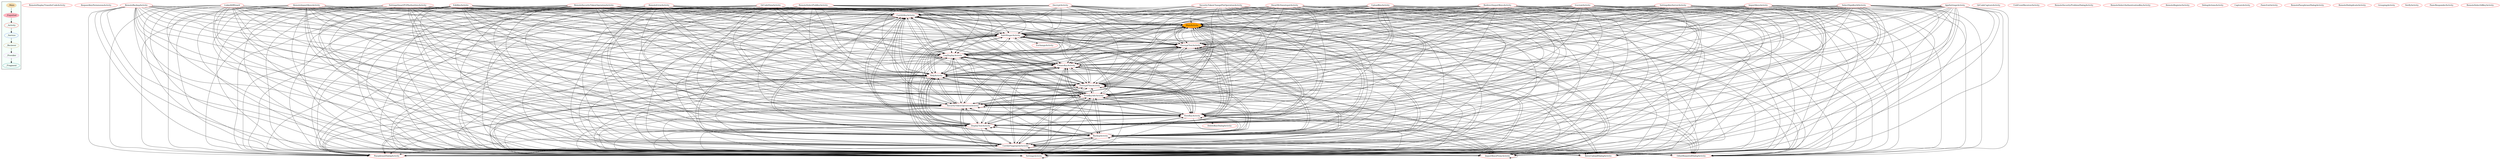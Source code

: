 digraph G {
subgraph cluster_legend{ 
bgcolor=mintcream;
_Activity[color = red];
_Service[color = royalblue];
_Provider[color = violet];
_Reciever[color = peru];
_Fragment[color = teal];
_Main[style=filled, fillcolor=wheat, color = mintcream];
_Exported[style=filled, fillcolor=lightpink, color = mintcream];
_Main -> _Exported -> _Activity -> _Service -> _Reciever -> _Provider -> _Fragment; 
}
RemoteDisplayTransferCodeActivity[color = red];
RequestKeyPermissionActivity[color = red];
RedirectImportKeysActivity[color = red];
RetryUploadDialogActivity[color = red];
UploadKeyActivity[color = red];
SettingsKeyServerActivity[color = red];
RemoteImportKeysActivity[color = red];
CertifyKeyActivity[color = red];
RemoteBackupActivity[color = red];
OrbotRequiredDialogActivity[color = red];
QrCodeCaptureActivity[color = red];
DecryptActivity[color = red];
UsbEventReceiverActivity[color = red];
RemoteSecurityProblemDialogActivity[color = red];
MainActivity[style=filled, fillcolor=orange, color = red];
SelectSignKeyIdActivity[color = red];
RemoteSelectAuthenticationKeyActivity[color = red];
ImportKeysActivity[color = red];
RemoteRegisterActivity[color = red];
CertifyFingerprintActivity[color = red];
SettingsActivity[color = red];
EditKeyActivity[color = red];
PassphraseDialogActivity[color = red];
ExchangeActivity[color = red];
DebugActionsActivity[color = red];
DeleteKeyDialogActivity[color = red];
CaptureActivity[color = red];
BackupActivity[color = red];
DisplayTextActivity[color = red];
ImportKeysProxyActivity[color = red];
PanicExitActivity[color = red];
RemotePassphraseDialogActivity[color = red];
RemoteDeduplicateActivity[color = red];
SecurityTokenChangePinOperationActivity[color = red];
ViewKeyActivity[color = red];
SecurityTokenOperationActivity[color = red];
ViewKeyAdvActivity[color = red];
EncryptFilesActivity[color = red];
AppSettingsActivity[color = red];
RemoteSelectPubKeyActivity[color = red];
HelpActivity[color = red];
GroupingActivity[color = red];
EncryptActivity[color = red];
SettingsSmartPGPAuthoritiesActivity[color = red];
CreateKeyActivity[color = red];
VerifyActivity[color = red];
RemoteSecurityTokenOperationActivity[color = red];
LogDisplayActivity[color = red];
EncryptTextActivity[color = red];
QrCodeViewActivity[color = red];
ShowNfcSweetspotActivity[color = red];
LinkedIdWizard[color = red];
SafeSlingerActivity[color = red];
RemoteErrorActivity[color = red];
PanicResponderActivity[color = red];
RemoteSelectIdKeyActivity[color = red];

 RedirectImportKeysActivity -> HelpActivity
 RedirectImportKeysActivity -> CreateKeyActivity
 RedirectImportKeysActivity -> SecurityTokenOperationActivity
 RedirectImportKeysActivity -> CertifyKeyActivity
 RedirectImportKeysActivity -> BackupActivity
 RedirectImportKeysActivity -> CertifyFingerprintActivity
 RedirectImportKeysActivity -> EncryptFilesActivity
 RedirectImportKeysActivity -> PassphraseDialogActivity
 RedirectImportKeysActivity -> MainActivity
 RedirectImportKeysActivity -> ViewKeyActivity
 RedirectImportKeysActivity -> SettingsActivity
 RedirectImportKeysActivity -> ImportKeysProxyActivity
 RedirectImportKeysActivity -> LogDisplayActivity
 RedirectImportKeysActivity -> SafeSlingerActivity
 RedirectImportKeysActivity -> RetryUploadDialogActivity
 RedirectImportKeysActivity -> ViewKeyAdvActivity
 RedirectImportKeysActivity -> OrbotRequiredDialogActivity
 RedirectImportKeysActivity -> EncryptTextActivity
 RedirectImportKeysActivity -> DisplayTextActivity
 UploadKeyActivity -> CertifyKeyActivity
 UploadKeyActivity -> RetryUploadDialogActivity
 UploadKeyActivity -> LogDisplayActivity
 UploadKeyActivity -> MainActivity
 UploadKeyActivity -> EncryptTextActivity
 UploadKeyActivity -> DisplayTextActivity
 UploadKeyActivity -> CertifyFingerprintActivity
 UploadKeyActivity -> SettingsActivity
 UploadKeyActivity -> ViewKeyActivity
 UploadKeyActivity -> ImportKeysProxyActivity
 UploadKeyActivity -> SecurityTokenOperationActivity
 UploadKeyActivity -> SafeSlingerActivity
 UploadKeyActivity -> BackupActivity
 UploadKeyActivity -> ViewKeyAdvActivity
 UploadKeyActivity -> PassphraseDialogActivity
 UploadKeyActivity -> OrbotRequiredDialogActivity
 UploadKeyActivity -> EncryptFilesActivity
 UploadKeyActivity -> HelpActivity
 UploadKeyActivity -> CreateKeyActivity
 SettingsKeyServerActivity -> ViewKeyActivity
 SettingsKeyServerActivity -> ViewKeyAdvActivity
 SettingsKeyServerActivity -> SecurityTokenOperationActivity
 SettingsKeyServerActivity -> BackupActivity
 SettingsKeyServerActivity -> SafeSlingerActivity
 SettingsKeyServerActivity -> PassphraseDialogActivity
 SettingsKeyServerActivity -> EncryptFilesActivity
 SettingsKeyServerActivity -> OrbotRequiredDialogActivity
 SettingsKeyServerActivity -> HelpActivity
 SettingsKeyServerActivity -> CreateKeyActivity
 SettingsKeyServerActivity -> ImportKeysProxyActivity
 SettingsKeyServerActivity -> MainActivity
 SettingsKeyServerActivity -> CertifyKeyActivity
 SettingsKeyServerActivity -> LogDisplayActivity
 SettingsKeyServerActivity -> DisplayTextActivity
 SettingsKeyServerActivity -> RetryUploadDialogActivity
 SettingsKeyServerActivity -> EncryptTextActivity
 SettingsKeyServerActivity -> CertifyFingerprintActivity
 SettingsKeyServerActivity -> SettingsActivity
 RemoteImportKeysActivity -> EncryptFilesActivity
 RemoteImportKeysActivity -> PassphraseDialogActivity
 RemoteImportKeysActivity -> OrbotRequiredDialogActivity
 RemoteImportKeysActivity -> BackupActivity
 RemoteImportKeysActivity -> HelpActivity
 RemoteImportKeysActivity -> CertifyFingerprintActivity
 RemoteImportKeysActivity -> SettingsActivity
 RemoteImportKeysActivity -> ViewKeyActivity
 RemoteImportKeysActivity -> CertifyKeyActivity
 RemoteImportKeysActivity -> SecurityTokenOperationActivity
 RemoteImportKeysActivity -> MainActivity
 RemoteImportKeysActivity -> EncryptTextActivity
 RemoteImportKeysActivity -> DisplayTextActivity
 RemoteImportKeysActivity -> SafeSlingerActivity
 RemoteImportKeysActivity -> CreateKeyActivity
 RemoteImportKeysActivity -> RetryUploadDialogActivity
 RemoteImportKeysActivity -> ImportKeysProxyActivity
 RemoteImportKeysActivity -> LogDisplayActivity
 RemoteImportKeysActivity -> ViewKeyAdvActivity
 CertifyKeyActivity -> OrbotRequiredDialogActivity
 CertifyKeyActivity -> ViewKeyAdvActivity
 CertifyKeyActivity -> SecurityTokenOperationActivity
 CertifyKeyActivity -> ViewKeyActivity
 CertifyKeyActivity -> EncryptFilesActivity
 CertifyKeyActivity -> PassphraseDialogActivity
 CertifyKeyActivity -> SettingsActivity
 CertifyKeyActivity -> SafeSlingerActivity
 CertifyKeyActivity -> RetryUploadDialogActivity
 CertifyKeyActivity -> CertifyFingerprintActivity
 CertifyKeyActivity -> MainActivity
 CertifyKeyActivity -> EncryptTextActivity
 CertifyKeyActivity -> CertifyKeyActivity
 CertifyKeyActivity -> LogDisplayActivity
 CertifyKeyActivity -> DisplayTextActivity
 CertifyKeyActivity -> HelpActivity
 CertifyKeyActivity -> BackupActivity
 CertifyKeyActivity -> ImportKeysProxyActivity
 CertifyKeyActivity -> CreateKeyActivity
 RemoteBackupActivity -> ViewKeyAdvActivity
 RemoteBackupActivity -> EncryptFilesActivity
 RemoteBackupActivity -> PassphraseDialogActivity
 RemoteBackupActivity -> ViewKeyActivity
 RemoteBackupActivity -> CreateKeyActivity
 RemoteBackupActivity -> SecurityTokenOperationActivity
 RemoteBackupActivity -> CertifyFingerprintActivity
 RemoteBackupActivity -> ImportKeysProxyActivity
 RemoteBackupActivity -> SafeSlingerActivity
 RemoteBackupActivity -> DisplayTextActivity
 RemoteBackupActivity -> OrbotRequiredDialogActivity
 RemoteBackupActivity -> RetryUploadDialogActivity
 RemoteBackupActivity -> EncryptTextActivity
 RemoteBackupActivity -> CertifyKeyActivity
 RemoteBackupActivity -> MainActivity
 RemoteBackupActivity -> LogDisplayActivity
 RemoteBackupActivity -> SettingsActivity
 RemoteBackupActivity -> BackupActivity
 RemoteBackupActivity -> HelpActivity
 DecryptActivity -> CertifyFingerprintActivity
 DecryptActivity -> HelpActivity
 DecryptActivity -> CreateKeyActivity
 DecryptActivity -> BackupActivity
 DecryptActivity -> SafeSlingerActivity
 DecryptActivity -> ViewKeyAdvActivity
 DecryptActivity -> OrbotRequiredDialogActivity
 DecryptActivity -> ImportKeysProxyActivity
 DecryptActivity -> LogDisplayActivity
 DecryptActivity -> SettingsActivity
 DecryptActivity -> DisplayTextActivity
 DecryptActivity -> EncryptTextActivity
 DecryptActivity -> RetryUploadDialogActivity
 DecryptActivity -> MainActivity
 DecryptActivity -> EncryptFilesActivity
 DecryptActivity -> PassphraseDialogActivity
 DecryptActivity -> ViewKeyActivity
 DecryptActivity -> SecurityTokenOperationActivity
 DecryptActivity -> CertifyKeyActivity
 MainActivity -> MainActivity
 MainActivity -> EncryptTextActivity
 MainActivity -> RetryUploadDialogActivity
 MainActivity -> DisplayTextActivity
 MainActivity -> CreateKeyActivity
 MainActivity -> LogDisplayActivity
 MainActivity -> ImportKeysProxyActivity
 MainActivity -> OrbotRequiredDialogActivity
 MainActivity -> ViewKeyAdvActivity
 MainActivity -> ViewKeyActivity
 MainActivity -> EncryptFilesActivity
 MainActivity -> PassphraseDialogActivity
 MainActivity -> BackupActivity
 MainActivity -> SafeSlingerActivity
 MainActivity -> HelpActivity
 MainActivity -> SettingsActivity
 MainActivity -> SecurityTokenOperationActivity
 MainActivity -> CertifyKeyActivity
 MainActivity -> CertifyFingerprintActivity
 SelectSignKeyIdActivity -> ViewKeyAdvActivity
 SelectSignKeyIdActivity -> PassphraseDialogActivity
 SelectSignKeyIdActivity -> EncryptFilesActivity
 SelectSignKeyIdActivity -> ViewKeyActivity
 SelectSignKeyIdActivity -> SettingsActivity
 SelectSignKeyIdActivity -> ImportKeysProxyActivity
 SelectSignKeyIdActivity -> SafeSlingerActivity
 SelectSignKeyIdActivity -> DisplayTextActivity
 SelectSignKeyIdActivity -> EncryptTextActivity
 SelectSignKeyIdActivity -> RetryUploadDialogActivity
 SelectSignKeyIdActivity -> OrbotRequiredDialogActivity
 SelectSignKeyIdActivity -> MainActivity
 SelectSignKeyIdActivity -> CertifyKeyActivity
 SelectSignKeyIdActivity -> LogDisplayActivity
 SelectSignKeyIdActivity -> CertifyFingerprintActivity
 SelectSignKeyIdActivity -> HelpActivity
 SelectSignKeyIdActivity -> SecurityTokenOperationActivity
 SelectSignKeyIdActivity -> CreateKeyActivity
 SelectSignKeyIdActivity -> BackupActivity
 ImportKeysActivity -> EncryptTextActivity
 ImportKeysActivity -> RetryUploadDialogActivity
 ImportKeysActivity -> DisplayTextActivity
 ImportKeysActivity -> ViewKeyAdvActivity
 ImportKeysActivity -> LogDisplayActivity
 ImportKeysActivity -> ViewKeyActivity
 ImportKeysActivity -> OrbotRequiredDialogActivity
 ImportKeysActivity -> EncryptFilesActivity
 ImportKeysActivity -> PassphraseDialogActivity
 ImportKeysActivity -> ImportKeysProxyActivity
 ImportKeysActivity -> CreateKeyActivity
 ImportKeysActivity -> SafeSlingerActivity
 ImportKeysActivity -> BackupActivity
 ImportKeysActivity -> HelpActivity
 ImportKeysActivity -> SettingsActivity
 ImportKeysActivity -> SecurityTokenOperationActivity
 ImportKeysActivity -> MainActivity
 ImportKeysActivity -> CertifyFingerprintActivity
 ImportKeysActivity -> CertifyKeyActivity
 CertifyFingerprintActivity -> RetryUploadDialogActivity
 CertifyFingerprintActivity -> DisplayTextActivity
 CertifyFingerprintActivity -> OrbotRequiredDialogActivity
 CertifyFingerprintActivity -> CertifyKeyActivity
 CertifyFingerprintActivity -> EncryptFilesActivity
 CertifyFingerprintActivity -> PassphraseDialogActivity
 CertifyFingerprintActivity -> ViewKeyActivity
 CertifyFingerprintActivity -> MainActivity
 CertifyFingerprintActivity -> SecurityTokenOperationActivity
 CertifyFingerprintActivity -> CertifyFingerprintActivity
 CertifyFingerprintActivity -> SettingsActivity
 CertifyFingerprintActivity -> SafeSlingerActivity
 CertifyFingerprintActivity -> BackupActivity
 CertifyFingerprintActivity -> HelpActivity
 CertifyFingerprintActivity -> EncryptTextActivity
 CertifyFingerprintActivity -> ViewKeyAdvActivity
 CertifyFingerprintActivity -> CreateKeyActivity
 CertifyFingerprintActivity -> LogDisplayActivity
 CertifyFingerprintActivity -> ImportKeysProxyActivity
 SettingsActivity -> CreateKeyActivity
 SettingsActivity -> MainActivity
 SettingsActivity -> SettingsActivity
 SettingsActivity -> HelpActivity
 EditKeyActivity -> ViewKeyAdvActivity
 EditKeyActivity -> OrbotRequiredDialogActivity
 EditKeyActivity -> ViewKeyActivity
 EditKeyActivity -> EncryptFilesActivity
 EditKeyActivity -> PassphraseDialogActivity
 EditKeyActivity -> SecurityTokenOperationActivity
 EditKeyActivity -> ImportKeysProxyActivity
 EditKeyActivity -> CertifyFingerprintActivity
 EditKeyActivity -> SettingsActivity
 EditKeyActivity -> DisplayTextActivity
 EditKeyActivity -> RetryUploadDialogActivity
 EditKeyActivity -> SafeSlingerActivity
 EditKeyActivity -> MainActivity
 EditKeyActivity -> EncryptTextActivity
 EditKeyActivity -> LogDisplayActivity
 EditKeyActivity -> CertifyKeyActivity
 EditKeyActivity -> CreateKeyActivity
 EditKeyActivity -> BackupActivity
 EditKeyActivity -> HelpActivity
 BackupActivity -> ViewKeyAdvActivity
 BackupActivity -> PassphraseDialogActivity
 BackupActivity -> OrbotRequiredDialogActivity
 BackupActivity -> EncryptFilesActivity
 BackupActivity -> DisplayTextActivity
 BackupActivity -> ImportKeysProxyActivity
 BackupActivity -> BackupActivity
 BackupActivity -> HelpActivity
 BackupActivity -> LogDisplayActivity
 BackupActivity -> CreateKeyActivity
 BackupActivity -> MainActivity
 BackupActivity -> EncryptTextActivity
 BackupActivity -> ViewKeyActivity
 BackupActivity -> RetryUploadDialogActivity
 BackupActivity -> SecurityTokenOperationActivity
 BackupActivity -> CertifyKeyActivity
 BackupActivity -> SafeSlingerActivity
 BackupActivity -> CertifyFingerprintActivity
 BackupActivity -> SettingsActivity
 DisplayTextActivity -> MainActivity
 DisplayTextActivity -> EncryptTextActivity
 DisplayTextActivity -> CertifyKeyActivity
 DisplayTextActivity -> LogDisplayActivity
 DisplayTextActivity -> DisplayTextActivity
 DisplayTextActivity -> SettingsActivity
 DisplayTextActivity -> RetryUploadDialogActivity
 DisplayTextActivity -> CertifyFingerprintActivity
 DisplayTextActivity -> SafeSlingerActivity
 DisplayTextActivity -> ViewKeyAdvActivity
 DisplayTextActivity -> OrbotRequiredDialogActivity
 DisplayTextActivity -> SecurityTokenOperationActivity
 DisplayTextActivity -> ViewKeyActivity
 DisplayTextActivity -> EncryptFilesActivity
 DisplayTextActivity -> PassphraseDialogActivity
 DisplayTextActivity -> HelpActivity
 DisplayTextActivity -> BackupActivity
 DisplayTextActivity -> ImportKeysProxyActivity
 DisplayTextActivity -> CreateKeyActivity
 ImportKeysProxyActivity -> CreateKeyActivity
 ImportKeysProxyActivity -> ImportKeysProxyActivity
 ImportKeysProxyActivity -> MainActivity
 SecurityTokenChangePinOperationActivity -> RetryUploadDialogActivity
 SecurityTokenChangePinOperationActivity -> LogDisplayActivity
 SecurityTokenChangePinOperationActivity -> DisplayTextActivity
 SecurityTokenChangePinOperationActivity -> SettingsActivity
 SecurityTokenChangePinOperationActivity -> MainActivity
 SecurityTokenChangePinOperationActivity -> CertifyKeyActivity
 SecurityTokenChangePinOperationActivity -> EncryptTextActivity
 SecurityTokenChangePinOperationActivity -> OrbotRequiredDialogActivity
 SecurityTokenChangePinOperationActivity -> SafeSlingerActivity
 SecurityTokenChangePinOperationActivity -> SecurityTokenOperationActivity
 SecurityTokenChangePinOperationActivity -> BackupActivity
 SecurityTokenChangePinOperationActivity -> CreateKeyActivity
 SecurityTokenChangePinOperationActivity -> ImportKeysProxyActivity
 SecurityTokenChangePinOperationActivity -> ViewKeyActivity
 SecurityTokenChangePinOperationActivity -> ViewKeyAdvActivity
 SecurityTokenChangePinOperationActivity -> CertifyFingerprintActivity
 SecurityTokenChangePinOperationActivity -> EncryptFilesActivity
 SecurityTokenChangePinOperationActivity -> PassphraseDialogActivity
 SecurityTokenChangePinOperationActivity -> HelpActivity
 ViewKeyActivity -> RetryUploadDialogActivity
 ViewKeyActivity -> LogDisplayActivity
 ViewKeyActivity -> DisplayTextActivity
 ViewKeyActivity -> SettingsActivity
 ViewKeyActivity -> CertifyFingerprintActivity
 ViewKeyActivity -> EncryptFilesActivity
 ViewKeyActivity -> PassphraseDialogActivity
 ViewKeyActivity -> MainActivity
 ViewKeyActivity -> ViewKeyActivity
 ViewKeyActivity -> CertifyKeyActivity
 ViewKeyActivity -> BackupActivity
 ViewKeyActivity -> SecurityTokenOperationActivity
 ViewKeyActivity -> CreateKeyActivity
 ViewKeyActivity -> SafeSlingerActivity
 ViewKeyActivity -> ImportKeysProxyActivity
 ViewKeyActivity -> HelpActivity
 ViewKeyActivity -> DeleteKeyDialogActivity
 ViewKeyActivity -> OrbotRequiredDialogActivity
 ViewKeyActivity -> EncryptTextActivity
 ViewKeyActivity -> ViewKeyAdvActivity
 SecurityTokenOperationActivity -> CertifyFingerprintActivity
 SecurityTokenOperationActivity -> CreateKeyActivity
 SecurityTokenOperationActivity -> SafeSlingerActivity
 SecurityTokenOperationActivity -> BackupActivity
 SecurityTokenOperationActivity -> HelpActivity
 SecurityTokenOperationActivity -> EncryptTextActivity
 SecurityTokenOperationActivity -> OrbotRequiredDialogActivity
 SecurityTokenOperationActivity -> ImportKeysProxyActivity
 SecurityTokenOperationActivity -> DisplayTextActivity
 SecurityTokenOperationActivity -> LogDisplayActivity
 SecurityTokenOperationActivity -> ViewKeyAdvActivity
 SecurityTokenOperationActivity -> SettingsActivity
 SecurityTokenOperationActivity -> RetryUploadDialogActivity
 SecurityTokenOperationActivity -> CertifyKeyActivity
 SecurityTokenOperationActivity -> EncryptFilesActivity
 SecurityTokenOperationActivity -> SecurityTokenOperationActivity
 SecurityTokenOperationActivity -> MainActivity
 SecurityTokenOperationActivity -> PassphraseDialogActivity
 SecurityTokenOperationActivity -> ViewKeyActivity
 ViewKeyAdvActivity -> EncryptTextActivity
 ViewKeyAdvActivity -> RetryUploadDialogActivity
 ViewKeyAdvActivity -> DisplayTextActivity
 ViewKeyAdvActivity -> ViewKeyAdvActivity
 ViewKeyAdvActivity -> LogDisplayActivity
 ViewKeyAdvActivity -> ViewKeyActivity
 ViewKeyAdvActivity -> EncryptFilesActivity
 ViewKeyAdvActivity -> OrbotRequiredDialogActivity
 ViewKeyAdvActivity -> ImportKeysProxyActivity
 ViewKeyAdvActivity -> SafeSlingerActivity
 ViewKeyAdvActivity -> CreateKeyActivity
 ViewKeyAdvActivity -> BackupActivity
 ViewKeyAdvActivity -> HelpActivity
 ViewKeyAdvActivity -> SettingsActivity
 ViewKeyAdvActivity -> PassphraseDialogActivity
 ViewKeyAdvActivity -> CertifyFingerprintActivity
 ViewKeyAdvActivity -> MainActivity
 ViewKeyAdvActivity -> SecurityTokenOperationActivity
 ViewKeyAdvActivity -> CertifyKeyActivity
 EncryptFilesActivity -> CertifyFingerprintActivity
 EncryptFilesActivity -> HelpActivity
 EncryptFilesActivity -> CreateKeyActivity
 EncryptFilesActivity -> ViewKeyActivity
 EncryptFilesActivity -> ImportKeysProxyActivity
 EncryptFilesActivity -> SecurityTokenOperationActivity
 EncryptFilesActivity -> ViewKeyAdvActivity
 EncryptFilesActivity -> OrbotRequiredDialogActivity
 EncryptFilesActivity -> EncryptTextActivity
 EncryptFilesActivity -> RetryUploadDialogActivity
 EncryptFilesActivity -> SafeSlingerActivity
 EncryptFilesActivity -> SettingsActivity
 EncryptFilesActivity -> DisplayTextActivity
 EncryptFilesActivity -> CertifyKeyActivity
 EncryptFilesActivity -> LogDisplayActivity
 EncryptFilesActivity -> MainActivity
 EncryptFilesActivity -> PassphraseDialogActivity
 EncryptFilesActivity -> EncryptFilesActivity
 EncryptFilesActivity -> BackupActivity
 AppSettingsActivity -> SafeSlingerActivity
 AppSettingsActivity -> CreateKeyActivity
 AppSettingsActivity -> SecurityTokenOperationActivity
 AppSettingsActivity -> BackupActivity
 AppSettingsActivity -> HelpActivity
 AppSettingsActivity -> CertifyFingerprintActivity
 AppSettingsActivity -> ImportKeysProxyActivity
 AppSettingsActivity -> CertifyKeyActivity
 AppSettingsActivity -> MainActivity
 AppSettingsActivity -> EncryptFilesActivity
 AppSettingsActivity -> PassphraseDialogActivity
 AppSettingsActivity -> ViewKeyActivity
 AppSettingsActivity -> RetryUploadDialogActivity
 AppSettingsActivity -> DisplayTextActivity
 AppSettingsActivity -> LogDisplayActivity
 AppSettingsActivity -> SettingsActivity
 AppSettingsActivity -> OrbotRequiredDialogActivity
 AppSettingsActivity -> EncryptTextActivity
 AppSettingsActivity -> ViewKeyAdvActivity
 RemoteSelectPubKeyActivity -> LogDisplayActivity
 RemoteSelectPubKeyActivity -> SettingsActivity
 RemoteSelectPubKeyActivity -> CertifyKeyActivity
 RemoteSelectPubKeyActivity -> EncryptFilesActivity
 RemoteSelectPubKeyActivity -> MainActivity
 RemoteSelectPubKeyActivity -> PassphraseDialogActivity
 RemoteSelectPubKeyActivity -> ViewKeyActivity
 RemoteSelectPubKeyActivity -> BackupActivity
 RemoteSelectPubKeyActivity -> HelpActivity
 RemoteSelectPubKeyActivity -> SecurityTokenOperationActivity
 RemoteSelectPubKeyActivity -> CreateKeyActivity
 RemoteSelectPubKeyActivity -> CertifyFingerprintActivity
 RemoteSelectPubKeyActivity -> ImportKeysProxyActivity
 RemoteSelectPubKeyActivity -> EncryptTextActivity
 RemoteSelectPubKeyActivity -> ViewKeyAdvActivity
 RemoteSelectPubKeyActivity -> RetryUploadDialogActivity
 RemoteSelectPubKeyActivity -> SafeSlingerActivity
 RemoteSelectPubKeyActivity -> DisplayTextActivity
 RemoteSelectPubKeyActivity -> OrbotRequiredDialogActivity
 HelpActivity -> MainActivity
 HelpActivity -> EncryptTextActivity
 HelpActivity -> RetryUploadDialogActivity
 HelpActivity -> CertifyFingerprintActivity
 HelpActivity -> SettingsActivity
 HelpActivity -> SecurityTokenOperationActivity
 HelpActivity -> CertifyKeyActivity
 HelpActivity -> ViewKeyAdvActivity
 HelpActivity -> EncryptFilesActivity
 HelpActivity -> OrbotRequiredDialogActivity
 HelpActivity -> ViewKeyActivity
 HelpActivity -> PassphraseDialogActivity
 HelpActivity -> BackupActivity
 HelpActivity -> SafeSlingerActivity
 HelpActivity -> HelpActivity
 HelpActivity -> DisplayTextActivity
 HelpActivity -> CreateKeyActivity
 HelpActivity -> ImportKeysProxyActivity
 HelpActivity -> LogDisplayActivity
 EncryptActivity -> HelpActivity
 EncryptActivity -> CertifyFingerprintActivity
 EncryptActivity -> SafeSlingerActivity
 EncryptActivity -> SecurityTokenOperationActivity
 EncryptActivity -> CreateKeyActivity
 EncryptActivity -> ViewKeyActivity
 EncryptActivity -> BackupActivity
 EncryptActivity -> OrbotRequiredDialogActivity
 EncryptActivity -> MainActivity
 EncryptActivity -> PassphraseDialogActivity
 EncryptActivity -> EncryptFilesActivity
 EncryptActivity -> CertifyKeyActivity
 EncryptActivity -> SettingsActivity
 EncryptActivity -> DisplayTextActivity
 EncryptActivity -> LogDisplayActivity
 EncryptActivity -> EncryptTextActivity
 EncryptActivity -> RetryUploadDialogActivity
 EncryptActivity -> ViewKeyAdvActivity
 EncryptActivity -> ImportKeysProxyActivity
 SettingsSmartPGPAuthoritiesActivity -> SecurityTokenOperationActivity
 SettingsSmartPGPAuthoritiesActivity -> CreateKeyActivity
 SettingsSmartPGPAuthoritiesActivity -> SafeSlingerActivity
 SettingsSmartPGPAuthoritiesActivity -> BackupActivity
 SettingsSmartPGPAuthoritiesActivity -> HelpActivity
 SettingsSmartPGPAuthoritiesActivity -> ViewKeyActivity
 SettingsSmartPGPAuthoritiesActivity -> EncryptFilesActivity
 SettingsSmartPGPAuthoritiesActivity -> OrbotRequiredDialogActivity
 SettingsSmartPGPAuthoritiesActivity -> ViewKeyAdvActivity
 SettingsSmartPGPAuthoritiesActivity -> ImportKeysProxyActivity
 SettingsSmartPGPAuthoritiesActivity -> RetryUploadDialogActivity
 SettingsSmartPGPAuthoritiesActivity -> DisplayTextActivity
 SettingsSmartPGPAuthoritiesActivity -> LogDisplayActivity
 SettingsSmartPGPAuthoritiesActivity -> EncryptTextActivity
 SettingsSmartPGPAuthoritiesActivity -> MainActivity
 SettingsSmartPGPAuthoritiesActivity -> PassphraseDialogActivity
 SettingsSmartPGPAuthoritiesActivity -> CertifyKeyActivity
 SettingsSmartPGPAuthoritiesActivity -> CertifyFingerprintActivity
 SettingsSmartPGPAuthoritiesActivity -> SettingsActivity
 CreateKeyActivity -> EncryptFilesActivity
 CreateKeyActivity -> OrbotRequiredDialogActivity
 CreateKeyActivity -> ViewKeyAdvActivity
 CreateKeyActivity -> BackupActivity
 CreateKeyActivity -> ImportKeysProxyActivity
 CreateKeyActivity -> CreateKeyActivity
 CreateKeyActivity -> SafeSlingerActivity
 CreateKeyActivity -> RetryUploadDialogActivity
 CreateKeyActivity -> LogDisplayActivity
 CreateKeyActivity -> DisplayTextActivity
 CreateKeyActivity -> MainActivity
 CreateKeyActivity -> EncryptTextActivity
 CreateKeyActivity -> SettingsActivity
 CreateKeyActivity -> HelpActivity
 CreateKeyActivity -> CertifyFingerprintActivity
 CreateKeyActivity -> SecurityTokenOperationActivity
 CreateKeyActivity -> CertifyKeyActivity
 CreateKeyActivity -> ViewKeyActivity
 CreateKeyActivity -> PassphraseDialogActivity
 RemoteSecurityTokenOperationActivity -> SafeSlingerActivity
 RemoteSecurityTokenOperationActivity -> HelpActivity
 RemoteSecurityTokenOperationActivity -> SecurityTokenOperationActivity
 RemoteSecurityTokenOperationActivity -> BackupActivity
 RemoteSecurityTokenOperationActivity -> ImportKeysProxyActivity
 RemoteSecurityTokenOperationActivity -> CertifyFingerprintActivity
 RemoteSecurityTokenOperationActivity -> CreateKeyActivity
 RemoteSecurityTokenOperationActivity -> ViewKeyAdvActivity
 RemoteSecurityTokenOperationActivity -> OrbotRequiredDialogActivity
 RemoteSecurityTokenOperationActivity -> EncryptTextActivity
 RemoteSecurityTokenOperationActivity -> DisplayTextActivity
 RemoteSecurityTokenOperationActivity -> SettingsActivity
 RemoteSecurityTokenOperationActivity -> LogDisplayActivity
 RemoteSecurityTokenOperationActivity -> RetryUploadDialogActivity
 RemoteSecurityTokenOperationActivity -> MainActivity
 RemoteSecurityTokenOperationActivity -> ViewKeyActivity
 RemoteSecurityTokenOperationActivity -> CertifyKeyActivity
 RemoteSecurityTokenOperationActivity -> EncryptFilesActivity
 RemoteSecurityTokenOperationActivity -> PassphraseDialogActivity
 LogDisplayActivity -> ImportKeysProxyActivity
 LogDisplayActivity -> ViewKeyActivity
 LogDisplayActivity -> SafeSlingerActivity
 LogDisplayActivity -> SecurityTokenOperationActivity
 LogDisplayActivity -> BackupActivity
 LogDisplayActivity -> HelpActivity
 LogDisplayActivity -> ViewKeyAdvActivity
 LogDisplayActivity -> EncryptFilesActivity
 LogDisplayActivity -> PassphraseDialogActivity
 LogDisplayActivity -> OrbotRequiredDialogActivity
 LogDisplayActivity -> CreateKeyActivity
 LogDisplayActivity -> RetryUploadDialogActivity
 LogDisplayActivity -> CertifyKeyActivity
 LogDisplayActivity -> LogDisplayActivity
 LogDisplayActivity -> EncryptTextActivity
 LogDisplayActivity -> DisplayTextActivity
 LogDisplayActivity -> MainActivity
 LogDisplayActivity -> CertifyFingerprintActivity
 LogDisplayActivity -> SettingsActivity
 EncryptTextActivity -> RetryUploadDialogActivity
 EncryptTextActivity -> CertifyKeyActivity
 EncryptTextActivity -> LogDisplayActivity
 EncryptTextActivity -> SettingsActivity
 EncryptTextActivity -> MainActivity
 EncryptTextActivity -> EncryptFilesActivity
 EncryptTextActivity -> PassphraseDialogActivity
 EncryptTextActivity -> ImportKeysProxyActivity
 EncryptTextActivity -> ViewKeyActivity
 EncryptTextActivity -> SafeSlingerActivity
 EncryptTextActivity -> SecurityTokenOperationActivity
 EncryptTextActivity -> BackupActivity
 EncryptTextActivity -> HelpActivity
 EncryptTextActivity -> CertifyFingerprintActivity
 EncryptTextActivity -> CreateKeyActivity
 EncryptTextActivity -> ViewKeyAdvActivity
 EncryptTextActivity -> OrbotRequiredDialogActivity
 EncryptTextActivity -> EncryptTextActivity
 EncryptTextActivity -> DisplayTextActivity
 QrCodeViewActivity -> DisplayTextActivity
 QrCodeViewActivity -> RetryUploadDialogActivity
 QrCodeViewActivity -> SettingsActivity
 QrCodeViewActivity -> MainActivity
 QrCodeViewActivity -> CertifyKeyActivity
 QrCodeViewActivity -> LogDisplayActivity
 QrCodeViewActivity -> PassphraseDialogActivity
 QrCodeViewActivity -> EncryptFilesActivity
 QrCodeViewActivity -> BackupActivity
 QrCodeViewActivity -> HelpActivity
 QrCodeViewActivity -> SafeSlingerActivity
 QrCodeViewActivity -> CreateKeyActivity
 QrCodeViewActivity -> ImportKeysProxyActivity
 QrCodeViewActivity -> ViewKeyActivity
 QrCodeViewActivity -> CertifyFingerprintActivity
 QrCodeViewActivity -> ViewKeyAdvActivity
 QrCodeViewActivity -> SecurityTokenOperationActivity
 QrCodeViewActivity -> OrbotRequiredDialogActivity
 QrCodeViewActivity -> EncryptTextActivity
 ShowNfcSweetspotActivity -> LogDisplayActivity
 ShowNfcSweetspotActivity -> RetryUploadDialogActivity
 ShowNfcSweetspotActivity -> DisplayTextActivity
 ShowNfcSweetspotActivity -> EncryptTextActivity
 ShowNfcSweetspotActivity -> SettingsActivity
 ShowNfcSweetspotActivity -> CertifyKeyActivity
 ShowNfcSweetspotActivity -> MainActivity
 ShowNfcSweetspotActivity -> HelpActivity
 ShowNfcSweetspotActivity -> SecurityTokenOperationActivity
 ShowNfcSweetspotActivity -> BackupActivity
 ShowNfcSweetspotActivity -> SafeSlingerActivity
 ShowNfcSweetspotActivity -> CreateKeyActivity
 ShowNfcSweetspotActivity -> ImportKeysProxyActivity
 ShowNfcSweetspotActivity -> CertifyFingerprintActivity
 ShowNfcSweetspotActivity -> EncryptFilesActivity
 ShowNfcSweetspotActivity -> PassphraseDialogActivity
 ShowNfcSweetspotActivity -> ViewKeyActivity
 ShowNfcSweetspotActivity -> ViewKeyAdvActivity
 ShowNfcSweetspotActivity -> OrbotRequiredDialogActivity
 LinkedIdWizard -> HelpActivity
 LinkedIdWizard -> CreateKeyActivity
 LinkedIdWizard -> SecurityTokenOperationActivity
 LinkedIdWizard -> CertifyKeyActivity
 LinkedIdWizard -> BackupActivity
 LinkedIdWizard -> CertifyFingerprintActivity
 LinkedIdWizard -> EncryptFilesActivity
 LinkedIdWizard -> PassphraseDialogActivity
 LinkedIdWizard -> MainActivity
 LinkedIdWizard -> ViewKeyActivity
 LinkedIdWizard -> SettingsActivity
 LinkedIdWizard -> ImportKeysProxyActivity
 LinkedIdWizard -> LogDisplayActivity
 LinkedIdWizard -> SafeSlingerActivity
 LinkedIdWizard -> RetryUploadDialogActivity
 LinkedIdWizard -> ViewKeyAdvActivity
 LinkedIdWizard -> OrbotRequiredDialogActivity
 LinkedIdWizard -> EncryptTextActivity
 LinkedIdWizard -> DisplayTextActivity
 SafeSlingerActivity -> MainActivity
 SafeSlingerActivity -> CertifyFingerprintActivity
 SafeSlingerActivity -> SecurityTokenOperationActivity
 SafeSlingerActivity -> ViewKeyActivity
 SafeSlingerActivity -> BackupActivity
 SafeSlingerActivity -> ImportKeysProxyActivity
 SafeSlingerActivity -> HelpActivity
 SafeSlingerActivity -> CreateKeyActivity
 SafeSlingerActivity -> SettingsActivity
 SafeSlingerActivity -> PassphraseDialogActivity
 SafeSlingerActivity -> EncryptFilesActivity
 SafeSlingerActivity -> DisplayTextActivity
 SafeSlingerActivity -> ExchangeActivity
 SafeSlingerActivity -> LogDisplayActivity
 SafeSlingerActivity -> ViewKeyAdvActivity
 SafeSlingerActivity -> CertifyKeyActivity
 SafeSlingerActivity -> EncryptTextActivity
 SafeSlingerActivity -> RetryUploadDialogActivity
 SafeSlingerActivity -> OrbotRequiredDialogActivity
 SafeSlingerActivity -> SafeSlingerActivity
 RemoteErrorActivity -> SecurityTokenOperationActivity
 RemoteErrorActivity -> CreateKeyActivity
 RemoteErrorActivity -> SafeSlingerActivity
 RemoteErrorActivity -> BackupActivity
 RemoteErrorActivity -> HelpActivity
 RemoteErrorActivity -> ViewKeyActivity
 RemoteErrorActivity -> EncryptFilesActivity
 RemoteErrorActivity -> OrbotRequiredDialogActivity
 RemoteErrorActivity -> MainActivity
 RemoteErrorActivity -> PassphraseDialogActivity
 RemoteErrorActivity -> CertifyFingerprintActivity
 RemoteErrorActivity -> SettingsActivity
 RemoteErrorActivity -> RetryUploadDialogActivity
 RemoteErrorActivity -> DisplayTextActivity
 RemoteErrorActivity -> LogDisplayActivity
 RemoteErrorActivity -> CertifyKeyActivity
 RemoteErrorActivity -> EncryptTextActivity
 RemoteErrorActivity -> ViewKeyAdvActivity
 RemoteErrorActivity -> ImportKeysProxyActivity
}